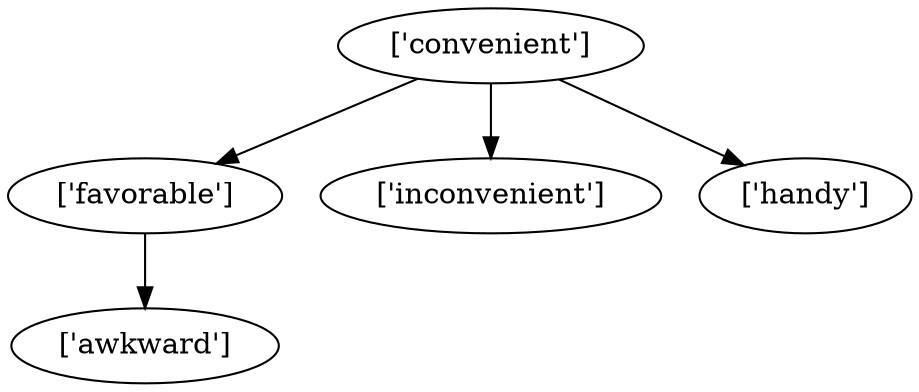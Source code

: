 strict digraph  {
	"['favorable']" -> "['awkward']";
	"['convenient']" -> "['favorable']";
	"['convenient']" -> "['inconvenient']";
	"['convenient']" -> "['handy']";
}
